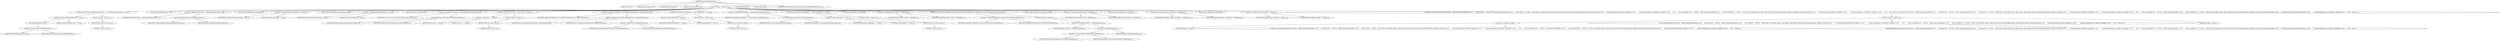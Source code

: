 digraph "createAddTypeCreator" {  
"2164" [label = <(METHOD,createAddTypeCreator)<SUB>1291</SUB>> ]
"62" [label = <(PARAM,this)<SUB>1291</SUB>> ]
"2165" [label = <(PARAM,Project project)<SUB>1292</SUB>> ]
"2166" [label = <(PARAM,Object parent)<SUB>1292</SUB>> ]
"2167" [label = <(PARAM,String elementName)<SUB>1292</SUB>> ]
"2168" [label = <(BLOCK,&lt;empty&gt;,&lt;empty&gt;)<SUB>1293</SUB>> ]
"2169" [label = <(CONTROL_STRUCTURE,if (addTypeMethods.size() == 0),if (addTypeMethods.size() == 0))<SUB>1294</SUB>> ]
"2170" [label = <(&lt;operator&gt;.equals,addTypeMethods.size() == 0)<SUB>1294</SUB>> ]
"2171" [label = <(size,addTypeMethods.size())<SUB>1294</SUB>> ]
"2172" [label = <(&lt;operator&gt;.fieldAccess,this.addTypeMethods)<SUB>1294</SUB>> ]
"2173" [label = <(IDENTIFIER,this,addTypeMethods.size())<SUB>1294</SUB>> ]
"2174" [label = <(FIELD_IDENTIFIER,addTypeMethods,addTypeMethods)<SUB>1294</SUB>> ]
"2175" [label = <(LITERAL,0,addTypeMethods.size() == 0)<SUB>1294</SUB>> ]
"2176" [label = <(BLOCK,&lt;empty&gt;,&lt;empty&gt;)<SUB>1294</SUB>> ]
"2177" [label = <(RETURN,return null;,return null;)<SUB>1295</SUB>> ]
"2178" [label = <(LITERAL,null,return null;)<SUB>1295</SUB>> ]
"2179" [label = <(LOCAL,ComponentHelper helper: ANY)> ]
"2180" [label = <(&lt;operator&gt;.assignment,ANY helper = getComponentHelper(project))<SUB>1297</SUB>> ]
"2181" [label = <(IDENTIFIER,helper,ANY helper = getComponentHelper(project))<SUB>1297</SUB>> ]
"2182" [label = <(getComponentHelper,getComponentHelper(project))<SUB>1297</SUB>> ]
"2183" [label = <(IDENTIFIER,ComponentHelper,getComponentHelper(project))<SUB>1297</SUB>> ]
"2184" [label = <(IDENTIFIER,project,getComponentHelper(project))<SUB>1297</SUB>> ]
"2185" [label = <(LOCAL,Object addedObject: java.lang.Object)> ]
"2186" [label = <(&lt;operator&gt;.assignment,Object addedObject = null)<SUB>1299</SUB>> ]
"2187" [label = <(IDENTIFIER,addedObject,Object addedObject = null)<SUB>1299</SUB>> ]
"2188" [label = <(LITERAL,null,Object addedObject = null)<SUB>1299</SUB>> ]
"2189" [label = <(LOCAL,Method addMethod: java.lang.reflect.Method)> ]
"2190" [label = <(&lt;operator&gt;.assignment,Method addMethod = null)<SUB>1300</SUB>> ]
"2191" [label = <(IDENTIFIER,addMethod,Method addMethod = null)<SUB>1300</SUB>> ]
"2192" [label = <(LITERAL,null,Method addMethod = null)<SUB>1300</SUB>> ]
"2193" [label = <(LOCAL,Class clazz: java.lang.Class)> ]
"2194" [label = <(&lt;operator&gt;.assignment,Class clazz = getComponentClass(elementName))<SUB>1301</SUB>> ]
"2195" [label = <(IDENTIFIER,clazz,Class clazz = getComponentClass(elementName))<SUB>1301</SUB>> ]
"2196" [label = <(getComponentClass,getComponentClass(elementName))<SUB>1301</SUB>> ]
"2197" [label = <(IDENTIFIER,helper,getComponentClass(elementName))<SUB>1301</SUB>> ]
"2198" [label = <(IDENTIFIER,elementName,getComponentClass(elementName))<SUB>1301</SUB>> ]
"2199" [label = <(CONTROL_STRUCTURE,if (clazz == null),if (clazz == null))<SUB>1302</SUB>> ]
"2200" [label = <(&lt;operator&gt;.equals,clazz == null)<SUB>1302</SUB>> ]
"2201" [label = <(IDENTIFIER,clazz,clazz == null)<SUB>1302</SUB>> ]
"2202" [label = <(LITERAL,null,clazz == null)<SUB>1302</SUB>> ]
"2203" [label = <(BLOCK,&lt;empty&gt;,&lt;empty&gt;)<SUB>1302</SUB>> ]
"2204" [label = <(RETURN,return null;,return null;)<SUB>1303</SUB>> ]
"2205" [label = <(LITERAL,null,return null;)<SUB>1303</SUB>> ]
"2206" [label = <(&lt;operator&gt;.assignment,addMethod = this.findMatchingMethod(clazz, addTypeMethods))<SUB>1305</SUB>> ]
"2207" [label = <(IDENTIFIER,addMethod,addMethod = this.findMatchingMethod(clazz, addTypeMethods))<SUB>1305</SUB>> ]
"2208" [label = <(findMatchingMethod,this.findMatchingMethod(clazz, addTypeMethods))<SUB>1305</SUB>> ]
"61" [label = <(IDENTIFIER,this,this.findMatchingMethod(clazz, addTypeMethods))<SUB>1305</SUB>> ]
"2209" [label = <(IDENTIFIER,clazz,this.findMatchingMethod(clazz, addTypeMethods))<SUB>1305</SUB>> ]
"2210" [label = <(&lt;operator&gt;.fieldAccess,this.addTypeMethods)<SUB>1305</SUB>> ]
"2211" [label = <(IDENTIFIER,this,this.findMatchingMethod(clazz, addTypeMethods))<SUB>1305</SUB>> ]
"2212" [label = <(FIELD_IDENTIFIER,addTypeMethods,addTypeMethods)<SUB>1305</SUB>> ]
"2213" [label = <(CONTROL_STRUCTURE,if (addMethod == null),if (addMethod == null))<SUB>1306</SUB>> ]
"2214" [label = <(&lt;operator&gt;.equals,addMethod == null)<SUB>1306</SUB>> ]
"2215" [label = <(IDENTIFIER,addMethod,addMethod == null)<SUB>1306</SUB>> ]
"2216" [label = <(LITERAL,null,addMethod == null)<SUB>1306</SUB>> ]
"2217" [label = <(BLOCK,&lt;empty&gt;,&lt;empty&gt;)<SUB>1306</SUB>> ]
"2218" [label = <(RETURN,return null;,return null;)<SUB>1307</SUB>> ]
"2219" [label = <(LITERAL,null,return null;)<SUB>1307</SUB>> ]
"2220" [label = <(&lt;operator&gt;.assignment,addedObject = createComponent(elementName))<SUB>1309</SUB>> ]
"2221" [label = <(IDENTIFIER,addedObject,addedObject = createComponent(elementName))<SUB>1309</SUB>> ]
"2222" [label = <(createComponent,createComponent(elementName))<SUB>1309</SUB>> ]
"2223" [label = <(IDENTIFIER,helper,createComponent(elementName))<SUB>1309</SUB>> ]
"2224" [label = <(IDENTIFIER,elementName,createComponent(elementName))<SUB>1309</SUB>> ]
"2225" [label = <(CONTROL_STRUCTURE,if (addedObject == null),if (addedObject == null))<SUB>1310</SUB>> ]
"2226" [label = <(&lt;operator&gt;.equals,addedObject == null)<SUB>1310</SUB>> ]
"2227" [label = <(IDENTIFIER,addedObject,addedObject == null)<SUB>1310</SUB>> ]
"2228" [label = <(LITERAL,null,addedObject == null)<SUB>1310</SUB>> ]
"2229" [label = <(BLOCK,&lt;empty&gt;,&lt;empty&gt;)<SUB>1310</SUB>> ]
"2230" [label = <(RETURN,return null;,return null;)<SUB>1311</SUB>> ]
"2231" [label = <(LITERAL,null,return null;)<SUB>1311</SUB>> ]
"2232" [label = <(LOCAL,Object rObject: java.lang.Object)> ]
"2233" [label = <(&lt;operator&gt;.assignment,Object rObject = addedObject)<SUB>1313</SUB>> ]
"2234" [label = <(IDENTIFIER,rObject,Object rObject = addedObject)<SUB>1313</SUB>> ]
"2235" [label = <(IDENTIFIER,addedObject,Object rObject = addedObject)<SUB>1313</SUB>> ]
"2236" [label = <(CONTROL_STRUCTURE,if (addedObject instanceof PreSetDef.PreSetDefinition),if (addedObject instanceof PreSetDef.PreSetDefinition))<SUB>1314</SUB>> ]
"2237" [label = <(&lt;operator&gt;.instanceOf,addedObject instanceof PreSetDef.PreSetDefinition)<SUB>1314</SUB>> ]
"2238" [label = <(IDENTIFIER,addedObject,addedObject instanceof PreSetDef.PreSetDefinition)<SUB>1314</SUB>> ]
"2239" [label = <(TYPE_REF,PreSetDef.PreSetDefinition,PreSetDef.PreSetDefinition)<SUB>1314</SUB>> ]
"2240" [label = <(BLOCK,&lt;empty&gt;,&lt;empty&gt;)<SUB>1314</SUB>> ]
"2241" [label = <(&lt;operator&gt;.assignment,rObject = createObject(project))<SUB>1315</SUB>> ]
"2242" [label = <(IDENTIFIER,rObject,rObject = createObject(project))<SUB>1315</SUB>> ]
"2243" [label = <(createObject,createObject(project))<SUB>1315</SUB>> ]
"2244" [label = <(&lt;operator&gt;.cast,(PreSetDef.PreSetDefinition) addedObject)<SUB>1315</SUB>> ]
"2245" [label = <(TYPE_REF,PreSetDef.PreSetDefinition,PreSetDef.PreSetDefinition)<SUB>1315</SUB>> ]
"2246" [label = <(IDENTIFIER,addedObject,(PreSetDef.PreSetDefinition) addedObject)<SUB>1315</SUB>> ]
"2247" [label = <(IDENTIFIER,project,createObject(project))<SUB>1316</SUB>> ]
"2248" [label = <(LOCAL,Method method: java.lang.reflect.Method)> ]
"2249" [label = <(&lt;operator&gt;.assignment,Method method = addMethod)<SUB>1318</SUB>> ]
"2250" [label = <(IDENTIFIER,method,Method method = addMethod)<SUB>1318</SUB>> ]
"2251" [label = <(IDENTIFIER,addMethod,Method method = addMethod)<SUB>1318</SUB>> ]
"2252" [label = <(LOCAL,Object nestedObject: java.lang.Object)> ]
"2253" [label = <(&lt;operator&gt;.assignment,Object nestedObject = addedObject)<SUB>1319</SUB>> ]
"2254" [label = <(IDENTIFIER,nestedObject,Object nestedObject = addedObject)<SUB>1319</SUB>> ]
"2255" [label = <(IDENTIFIER,addedObject,Object nestedObject = addedObject)<SUB>1319</SUB>> ]
"2256" [label = <(LOCAL,Object realObject: java.lang.Object)> ]
"2257" [label = <(&lt;operator&gt;.assignment,Object realObject = rObject)<SUB>1320</SUB>> ]
"2258" [label = <(IDENTIFIER,realObject,Object realObject = rObject)<SUB>1320</SUB>> ]
"2259" [label = <(IDENTIFIER,rObject,Object realObject = rObject)<SUB>1320</SUB>> ]
"2260" [label = <(RETURN,return new NestedCreator() {\012\012    public boolean isPolyMorphic() {\012        return false;\012    }\012\012    public Class getElementClass() {\012        return null;\012    }\012\012    public Object create(Project project, Object parent, Object ignore) throws InvocationTargetException, IllegalAccessException {\012        if (!method.getName().endsWith(&quot;Configured&quot;)) {\012            method.invoke(parent, new Object[] { realObject });\012        }\012        return nestedObject;\012    }\012\012    public Object getRealObject() {\012        return realObject;\012    }\012\012    public void store(Object parent, Object child) throws InvocationTargetException, IllegalAccessException, InstantiationException {\012        if (method.getName().endsWith(&quot;Configured&quot;)) {\012            method.invoke(parent, new Object[] { realObject });\012        }\012    }\012};,return new NestedCreator() {\012\012    public boolean isPolyMorphic() {\012        return false;\012    }\012\012    public Class getElementClass() {\012        return null;\012    }\012\012    public Object create(Project project, Object parent, Object ignore) throws InvocationTargetException, IllegalAccessException {\012        if (!method.getName().endsWith(&quot;Configured&quot;)) {\012            method.invoke(parent, new Object[] { realObject });\012        }\012        return nestedObject;\012    }\012\012    public Object getRealObject() {\012        return realObject;\012    }\012\012    public void store(Object parent, Object child) throws InvocationTargetException, IllegalAccessException, InstantiationException {\012        if (method.getName().endsWith(&quot;Configured&quot;)) {\012            method.invoke(parent, new Object[] { realObject });\012        }\012    }\012};)<SUB>1322</SUB>> ]
"2261" [label = <(BLOCK,&lt;empty&gt;,&lt;empty&gt;)<SUB>1322</SUB>> ]
"2262" [label = <(&lt;operator&gt;.assignment,&lt;empty&gt;)> ]
"2263" [label = <(IDENTIFIER,$obj47,&lt;empty&gt;)> ]
"2264" [label = <(&lt;operator&gt;.alloc,new NestedCreator() {\012\012    public boolean isPolyMorphic() {\012        return false;\012    }\012\012    public Class getElementClass() {\012        return null;\012    }\012\012    public Object create(Project project, Object parent, Object ignore) throws InvocationTargetException, IllegalAccessException {\012        if (!method.getName().endsWith(&quot;Configured&quot;)) {\012            method.invoke(parent, new Object[] { realObject });\012        }\012        return nestedObject;\012    }\012\012    public Object getRealObject() {\012        return realObject;\012    }\012\012    public void store(Object parent, Object child) throws InvocationTargetException, IllegalAccessException, InstantiationException {\012        if (method.getName().endsWith(&quot;Configured&quot;)) {\012            method.invoke(parent, new Object[] { realObject });\012        }\012    }\012})<SUB>1322</SUB>> ]
"2265" [label = <(&lt;init&gt;,new NestedCreator() {\012\012    public boolean isPolyMorphic() {\012        return false;\012    }\012\012    public Class getElementClass() {\012        return null;\012    }\012\012    public Object create(Project project, Object parent, Object ignore) throws InvocationTargetException, IllegalAccessException {\012        if (!method.getName().endsWith(&quot;Configured&quot;)) {\012            method.invoke(parent, new Object[] { realObject });\012        }\012        return nestedObject;\012    }\012\012    public Object getRealObject() {\012        return realObject;\012    }\012\012    public void store(Object parent, Object child) throws InvocationTargetException, IllegalAccessException, InstantiationException {\012        if (method.getName().endsWith(&quot;Configured&quot;)) {\012            method.invoke(parent, new Object[] { realObject });\012        }\012    }\012})<SUB>1322</SUB>> ]
"2266" [label = <(IDENTIFIER,$obj47,new NestedCreator() {\012\012    public boolean isPolyMorphic() {\012        return false;\012    }\012\012    public Class getElementClass() {\012        return null;\012    }\012\012    public Object create(Project project, Object parent, Object ignore) throws InvocationTargetException, IllegalAccessException {\012        if (!method.getName().endsWith(&quot;Configured&quot;)) {\012            method.invoke(parent, new Object[] { realObject });\012        }\012        return nestedObject;\012    }\012\012    public Object getRealObject() {\012        return realObject;\012    }\012\012    public void store(Object parent, Object child) throws InvocationTargetException, IllegalAccessException, InstantiationException {\012        if (method.getName().endsWith(&quot;Configured&quot;)) {\012            method.invoke(parent, new Object[] { realObject });\012        }\012    }\012})> ]
"2267" [label = <(IDENTIFIER,$obj47,&lt;empty&gt;)> ]
"2268" [label = <(MODIFIER,PRIVATE)> ]
"2269" [label = <(MODIFIER,VIRTUAL)> ]
"2270" [label = <(METHOD_RETURN,org.apache.tools.ant.IntrospectionHelper$NestedCreator)<SUB>1291</SUB>> ]
  "2164" -> "62" 
  "2164" -> "2165" 
  "2164" -> "2166" 
  "2164" -> "2167" 
  "2164" -> "2168" 
  "2164" -> "2268" 
  "2164" -> "2269" 
  "2164" -> "2270" 
  "2168" -> "2169" 
  "2168" -> "2179" 
  "2168" -> "2180" 
  "2168" -> "2185" 
  "2168" -> "2186" 
  "2168" -> "2189" 
  "2168" -> "2190" 
  "2168" -> "2193" 
  "2168" -> "2194" 
  "2168" -> "2199" 
  "2168" -> "2206" 
  "2168" -> "2213" 
  "2168" -> "2220" 
  "2168" -> "2225" 
  "2168" -> "2232" 
  "2168" -> "2233" 
  "2168" -> "2236" 
  "2168" -> "2248" 
  "2168" -> "2249" 
  "2168" -> "2252" 
  "2168" -> "2253" 
  "2168" -> "2256" 
  "2168" -> "2257" 
  "2168" -> "2260" 
  "2169" -> "2170" 
  "2169" -> "2176" 
  "2170" -> "2171" 
  "2170" -> "2175" 
  "2171" -> "2172" 
  "2172" -> "2173" 
  "2172" -> "2174" 
  "2176" -> "2177" 
  "2177" -> "2178" 
  "2180" -> "2181" 
  "2180" -> "2182" 
  "2182" -> "2183" 
  "2182" -> "2184" 
  "2186" -> "2187" 
  "2186" -> "2188" 
  "2190" -> "2191" 
  "2190" -> "2192" 
  "2194" -> "2195" 
  "2194" -> "2196" 
  "2196" -> "2197" 
  "2196" -> "2198" 
  "2199" -> "2200" 
  "2199" -> "2203" 
  "2200" -> "2201" 
  "2200" -> "2202" 
  "2203" -> "2204" 
  "2204" -> "2205" 
  "2206" -> "2207" 
  "2206" -> "2208" 
  "2208" -> "61" 
  "2208" -> "2209" 
  "2208" -> "2210" 
  "2210" -> "2211" 
  "2210" -> "2212" 
  "2213" -> "2214" 
  "2213" -> "2217" 
  "2214" -> "2215" 
  "2214" -> "2216" 
  "2217" -> "2218" 
  "2218" -> "2219" 
  "2220" -> "2221" 
  "2220" -> "2222" 
  "2222" -> "2223" 
  "2222" -> "2224" 
  "2225" -> "2226" 
  "2225" -> "2229" 
  "2226" -> "2227" 
  "2226" -> "2228" 
  "2229" -> "2230" 
  "2230" -> "2231" 
  "2233" -> "2234" 
  "2233" -> "2235" 
  "2236" -> "2237" 
  "2236" -> "2240" 
  "2237" -> "2238" 
  "2237" -> "2239" 
  "2240" -> "2241" 
  "2241" -> "2242" 
  "2241" -> "2243" 
  "2243" -> "2244" 
  "2243" -> "2247" 
  "2244" -> "2245" 
  "2244" -> "2246" 
  "2249" -> "2250" 
  "2249" -> "2251" 
  "2253" -> "2254" 
  "2253" -> "2255" 
  "2257" -> "2258" 
  "2257" -> "2259" 
  "2260" -> "2261" 
  "2261" -> "2262" 
  "2261" -> "2265" 
  "2261" -> "2267" 
  "2262" -> "2263" 
  "2262" -> "2264" 
  "2265" -> "2266" 
}
